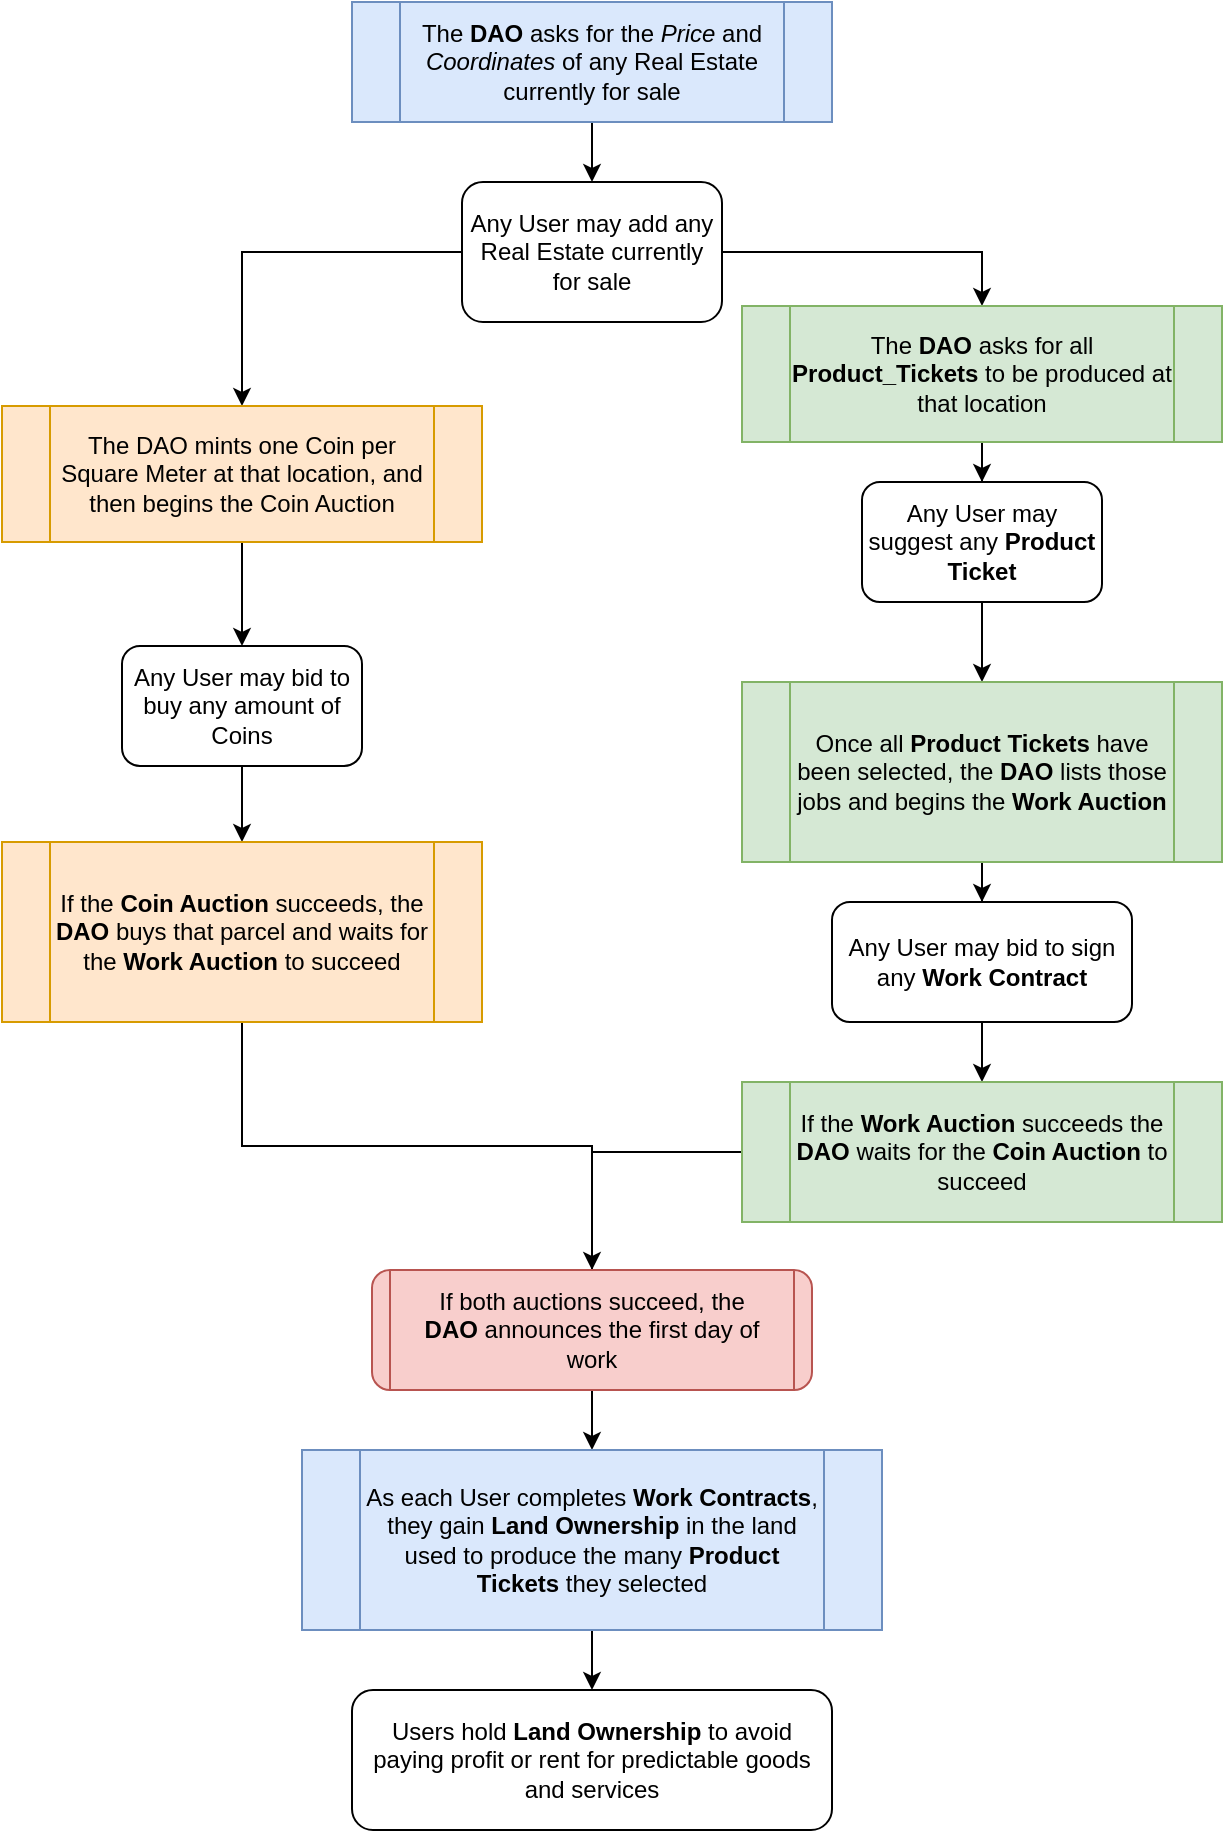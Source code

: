<mxfile version="21.6.8" type="github">
  <diagram name="Page-1" id="PaV3deoSzFAJCQ9NxTDs">
    <mxGraphModel dx="1358" dy="933" grid="1" gridSize="10" guides="1" tooltips="1" connect="1" arrows="1" fold="1" page="1" pageScale="1" pageWidth="850" pageHeight="1100" math="0" shadow="0">
      <root>
        <mxCell id="0" />
        <mxCell id="1" parent="0" />
        <mxCell id="DCpEQhKYorIqewdbWWzU-67" style="edgeStyle=orthogonalEdgeStyle;rounded=0;orthogonalLoop=1;jettySize=auto;html=1;entryX=0.5;entryY=0;entryDx=0;entryDy=0;" edge="1" parent="1" source="DCpEQhKYorIqewdbWWzU-1" target="DCpEQhKYorIqewdbWWzU-20">
          <mxGeometry relative="1" as="geometry" />
        </mxCell>
        <mxCell id="DCpEQhKYorIqewdbWWzU-74" style="edgeStyle=orthogonalEdgeStyle;rounded=0;orthogonalLoop=1;jettySize=auto;html=1;entryX=0.5;entryY=0;entryDx=0;entryDy=0;exitX=0;exitY=0.5;exitDx=0;exitDy=0;" edge="1" parent="1" source="DCpEQhKYorIqewdbWWzU-1" target="DCpEQhKYorIqewdbWWzU-4">
          <mxGeometry relative="1" as="geometry" />
        </mxCell>
        <mxCell id="DCpEQhKYorIqewdbWWzU-1" value="Any User may add any Real Estate currently for sale" style="rounded=1;whiteSpace=wrap;html=1;" vertex="1" parent="1">
          <mxGeometry x="320" y="190" width="130" height="70" as="geometry" />
        </mxCell>
        <mxCell id="DCpEQhKYorIqewdbWWzU-39" value="" style="edgeStyle=orthogonalEdgeStyle;rounded=0;orthogonalLoop=1;jettySize=auto;html=1;" edge="1" parent="1" source="DCpEQhKYorIqewdbWWzU-2" target="DCpEQhKYorIqewdbWWzU-13">
          <mxGeometry relative="1" as="geometry" />
        </mxCell>
        <mxCell id="DCpEQhKYorIqewdbWWzU-2" value="Any User may bid to buy any amount of Coins" style="rounded=1;whiteSpace=wrap;html=1;" vertex="1" parent="1">
          <mxGeometry x="150" y="422" width="120" height="60" as="geometry" />
        </mxCell>
        <mxCell id="DCpEQhKYorIqewdbWWzU-17" value="" style="edgeStyle=orthogonalEdgeStyle;rounded=0;orthogonalLoop=1;jettySize=auto;html=1;" edge="1" parent="1" source="DCpEQhKYorIqewdbWWzU-4" target="DCpEQhKYorIqewdbWWzU-2">
          <mxGeometry relative="1" as="geometry" />
        </mxCell>
        <mxCell id="DCpEQhKYorIqewdbWWzU-4" value="The DAO mints one Coin per Square Meter at that location, and then begins&amp;nbsp;the Coin Auction" style="shape=process;whiteSpace=wrap;html=1;fillColor=#ffe6cc;strokeColor=#d79b00;backgroundOutline=1;" vertex="1" parent="1">
          <mxGeometry x="90" y="302" width="240" height="68" as="geometry" />
        </mxCell>
        <mxCell id="DCpEQhKYorIqewdbWWzU-50" style="edgeStyle=orthogonalEdgeStyle;rounded=0;orthogonalLoop=1;jettySize=auto;html=1;entryX=0.5;entryY=0.333;entryDx=0;entryDy=0;entryPerimeter=0;" edge="1" parent="1" source="DCpEQhKYorIqewdbWWzU-13" target="DCpEQhKYorIqewdbWWzU-48">
          <mxGeometry relative="1" as="geometry" />
        </mxCell>
        <mxCell id="DCpEQhKYorIqewdbWWzU-13" value="If the &lt;b&gt;Coin Auction&lt;/b&gt; succeeds, the &lt;b&gt;DAO&lt;/b&gt; buys that parcel and waits for the&amp;nbsp;&lt;b&gt;Work Auction&lt;/b&gt;&amp;nbsp;to succeed" style="shape=process;whiteSpace=wrap;html=1;fillColor=#ffe6cc;strokeColor=#d79b00;backgroundOutline=1;" vertex="1" parent="1">
          <mxGeometry x="90" y="520" width="240" height="90" as="geometry" />
        </mxCell>
        <mxCell id="DCpEQhKYorIqewdbWWzU-29" value="" style="edgeStyle=orthogonalEdgeStyle;rounded=0;orthogonalLoop=1;jettySize=auto;html=1;" edge="1" parent="1" source="DCpEQhKYorIqewdbWWzU-20" target="DCpEQhKYorIqewdbWWzU-23">
          <mxGeometry relative="1" as="geometry" />
        </mxCell>
        <mxCell id="DCpEQhKYorIqewdbWWzU-20" value="The &lt;b&gt;DAO&lt;/b&gt;&amp;nbsp;asks for all &lt;b&gt;Product_Tickets&lt;/b&gt;&amp;nbsp;to be produced at that location" style="shape=process;whiteSpace=wrap;html=1;fillColor=#d5e8d4;strokeColor=#82b366;backgroundOutline=1;" vertex="1" parent="1">
          <mxGeometry x="460" y="252" width="240" height="68" as="geometry" />
        </mxCell>
        <mxCell id="DCpEQhKYorIqewdbWWzU-45" value="" style="edgeStyle=orthogonalEdgeStyle;rounded=0;orthogonalLoop=1;jettySize=auto;html=1;" edge="1" parent="1" source="DCpEQhKYorIqewdbWWzU-23" target="DCpEQhKYorIqewdbWWzU-40">
          <mxGeometry relative="1" as="geometry" />
        </mxCell>
        <mxCell id="DCpEQhKYorIqewdbWWzU-23" value="Any User may suggest any &lt;b&gt;Product Ticket&lt;/b&gt;" style="rounded=1;whiteSpace=wrap;html=1;" vertex="1" parent="1">
          <mxGeometry x="520" y="340" width="120" height="60" as="geometry" />
        </mxCell>
        <mxCell id="DCpEQhKYorIqewdbWWzU-44" value="" style="edgeStyle=orthogonalEdgeStyle;rounded=0;orthogonalLoop=1;jettySize=auto;html=1;" edge="1" parent="1" source="DCpEQhKYorIqewdbWWzU-24" target="DCpEQhKYorIqewdbWWzU-41">
          <mxGeometry relative="1" as="geometry" />
        </mxCell>
        <mxCell id="DCpEQhKYorIqewdbWWzU-24" value="Any User may bid to sign any &lt;b&gt;Work Contract&lt;/b&gt;" style="rounded=1;whiteSpace=wrap;html=1;" vertex="1" parent="1">
          <mxGeometry x="505" y="550" width="150" height="60" as="geometry" />
        </mxCell>
        <mxCell id="DCpEQhKYorIqewdbWWzU-34" value="" style="edgeStyle=orthogonalEdgeStyle;rounded=0;orthogonalLoop=1;jettySize=auto;html=1;" edge="1" parent="1" source="DCpEQhKYorIqewdbWWzU-33" target="DCpEQhKYorIqewdbWWzU-1">
          <mxGeometry relative="1" as="geometry" />
        </mxCell>
        <mxCell id="DCpEQhKYorIqewdbWWzU-33" value="The &lt;b&gt;DAO&lt;/b&gt;&amp;nbsp;asks for the &lt;i&gt;Price&lt;/i&gt;&amp;nbsp;and &lt;i&gt;Coordinates&lt;/i&gt;&amp;nbsp;of any Real Estate currently for sale" style="shape=process;whiteSpace=wrap;html=1;fillColor=#dae8fc;strokeColor=#6c8ebf;backgroundOutline=1;" vertex="1" parent="1">
          <mxGeometry x="265" y="100" width="240" height="60" as="geometry" />
        </mxCell>
        <mxCell id="DCpEQhKYorIqewdbWWzU-43" value="" style="edgeStyle=orthogonalEdgeStyle;rounded=0;orthogonalLoop=1;jettySize=auto;html=1;" edge="1" parent="1" source="DCpEQhKYorIqewdbWWzU-40" target="DCpEQhKYorIqewdbWWzU-24">
          <mxGeometry relative="1" as="geometry" />
        </mxCell>
        <mxCell id="DCpEQhKYorIqewdbWWzU-40" value="Once all&amp;nbsp;&lt;b&gt;Product Tickets&lt;/b&gt;&amp;nbsp;have been selected, the &lt;b&gt;DAO&lt;/b&gt;&amp;nbsp;lists those jobs and begins the &lt;b&gt;Work Auction&lt;/b&gt;" style="shape=process;whiteSpace=wrap;html=1;fillColor=#d5e8d4;strokeColor=#82b366;backgroundOutline=1;" vertex="1" parent="1">
          <mxGeometry x="460" y="440" width="240" height="90" as="geometry" />
        </mxCell>
        <mxCell id="DCpEQhKYorIqewdbWWzU-73" style="edgeStyle=orthogonalEdgeStyle;rounded=0;orthogonalLoop=1;jettySize=auto;html=1;entryX=0.5;entryY=0;entryDx=0;entryDy=0;" edge="1" parent="1" source="DCpEQhKYorIqewdbWWzU-41" target="DCpEQhKYorIqewdbWWzU-48">
          <mxGeometry relative="1" as="geometry">
            <mxPoint x="330" y="675" as="targetPoint" />
            <Array as="points">
              <mxPoint x="385" y="675" />
            </Array>
          </mxGeometry>
        </mxCell>
        <mxCell id="DCpEQhKYorIqewdbWWzU-41" value="If the &lt;b&gt;Work Auction&lt;/b&gt;&amp;nbsp;succeeds the &lt;b&gt;DAO&lt;/b&gt;&amp;nbsp;waits for the &lt;b&gt;Coin Auction&lt;/b&gt;&amp;nbsp;to succeed" style="shape=process;whiteSpace=wrap;html=1;fillColor=#d5e8d4;strokeColor=#82b366;backgroundOutline=1;" vertex="1" parent="1">
          <mxGeometry x="460" y="640" width="240" height="70" as="geometry" />
        </mxCell>
        <mxCell id="DCpEQhKYorIqewdbWWzU-72" value="" style="edgeStyle=orthogonalEdgeStyle;rounded=0;orthogonalLoop=1;jettySize=auto;html=1;" edge="1" parent="1" source="DCpEQhKYorIqewdbWWzU-48" target="DCpEQhKYorIqewdbWWzU-58">
          <mxGeometry relative="1" as="geometry" />
        </mxCell>
        <mxCell id="DCpEQhKYorIqewdbWWzU-48" value="If both auctions succeed, the &lt;b&gt;DAO&lt;/b&gt;&amp;nbsp;announces the first day of work" style="rounded=1;whiteSpace=wrap;html=1;shape=process;fillColor=#f8cecc;strokeColor=#b85450;backgroundOutline=1;fixedSize=1;" vertex="1" parent="1">
          <mxGeometry x="275" y="734" width="220" height="60" as="geometry" />
        </mxCell>
        <mxCell id="DCpEQhKYorIqewdbWWzU-62" value="" style="edgeStyle=orthogonalEdgeStyle;rounded=0;orthogonalLoop=1;jettySize=auto;html=1;" edge="1" parent="1" source="DCpEQhKYorIqewdbWWzU-58" target="DCpEQhKYorIqewdbWWzU-61">
          <mxGeometry relative="1" as="geometry" />
        </mxCell>
        <mxCell id="DCpEQhKYorIqewdbWWzU-58" value="As each User completes&amp;nbsp;&lt;b&gt;Work Contracts&lt;/b&gt;, they gain&amp;nbsp;&lt;b&gt;Land Ownership&lt;/b&gt;&amp;nbsp;in the land used to produce the many&amp;nbsp;&lt;b&gt;Product Tickets&lt;/b&gt;&amp;nbsp;they selected" style="shape=process;whiteSpace=wrap;html=1;fillColor=#dae8fc;strokeColor=#6c8ebf;backgroundOutline=1;" vertex="1" parent="1">
          <mxGeometry x="240" y="824" width="290" height="90" as="geometry" />
        </mxCell>
        <mxCell id="DCpEQhKYorIqewdbWWzU-61" value="Users hold &lt;b&gt;Land Ownership&lt;/b&gt;&amp;nbsp;to avoid paying profit or rent for predictable goods and services" style="rounded=1;whiteSpace=wrap;html=1;" vertex="1" parent="1">
          <mxGeometry x="265" y="944" width="240" height="70" as="geometry" />
        </mxCell>
      </root>
    </mxGraphModel>
  </diagram>
</mxfile>
